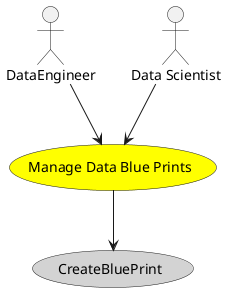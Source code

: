 @startuml


usecase "Manage Data Blue Prints" as ManageDataBluePrints #yellow

Actor "DataEngineer" as DataEngineer

DataEngineer --> ManageDataBluePrints

Actor "Data Scientist" as DataScientist

DataScientist --> ManageDataBluePrints



usecase "CreateBluePrint" as CreateBluePrint #lightgrey

ManageDataBluePrints --> CreateBluePrint









@enduml
